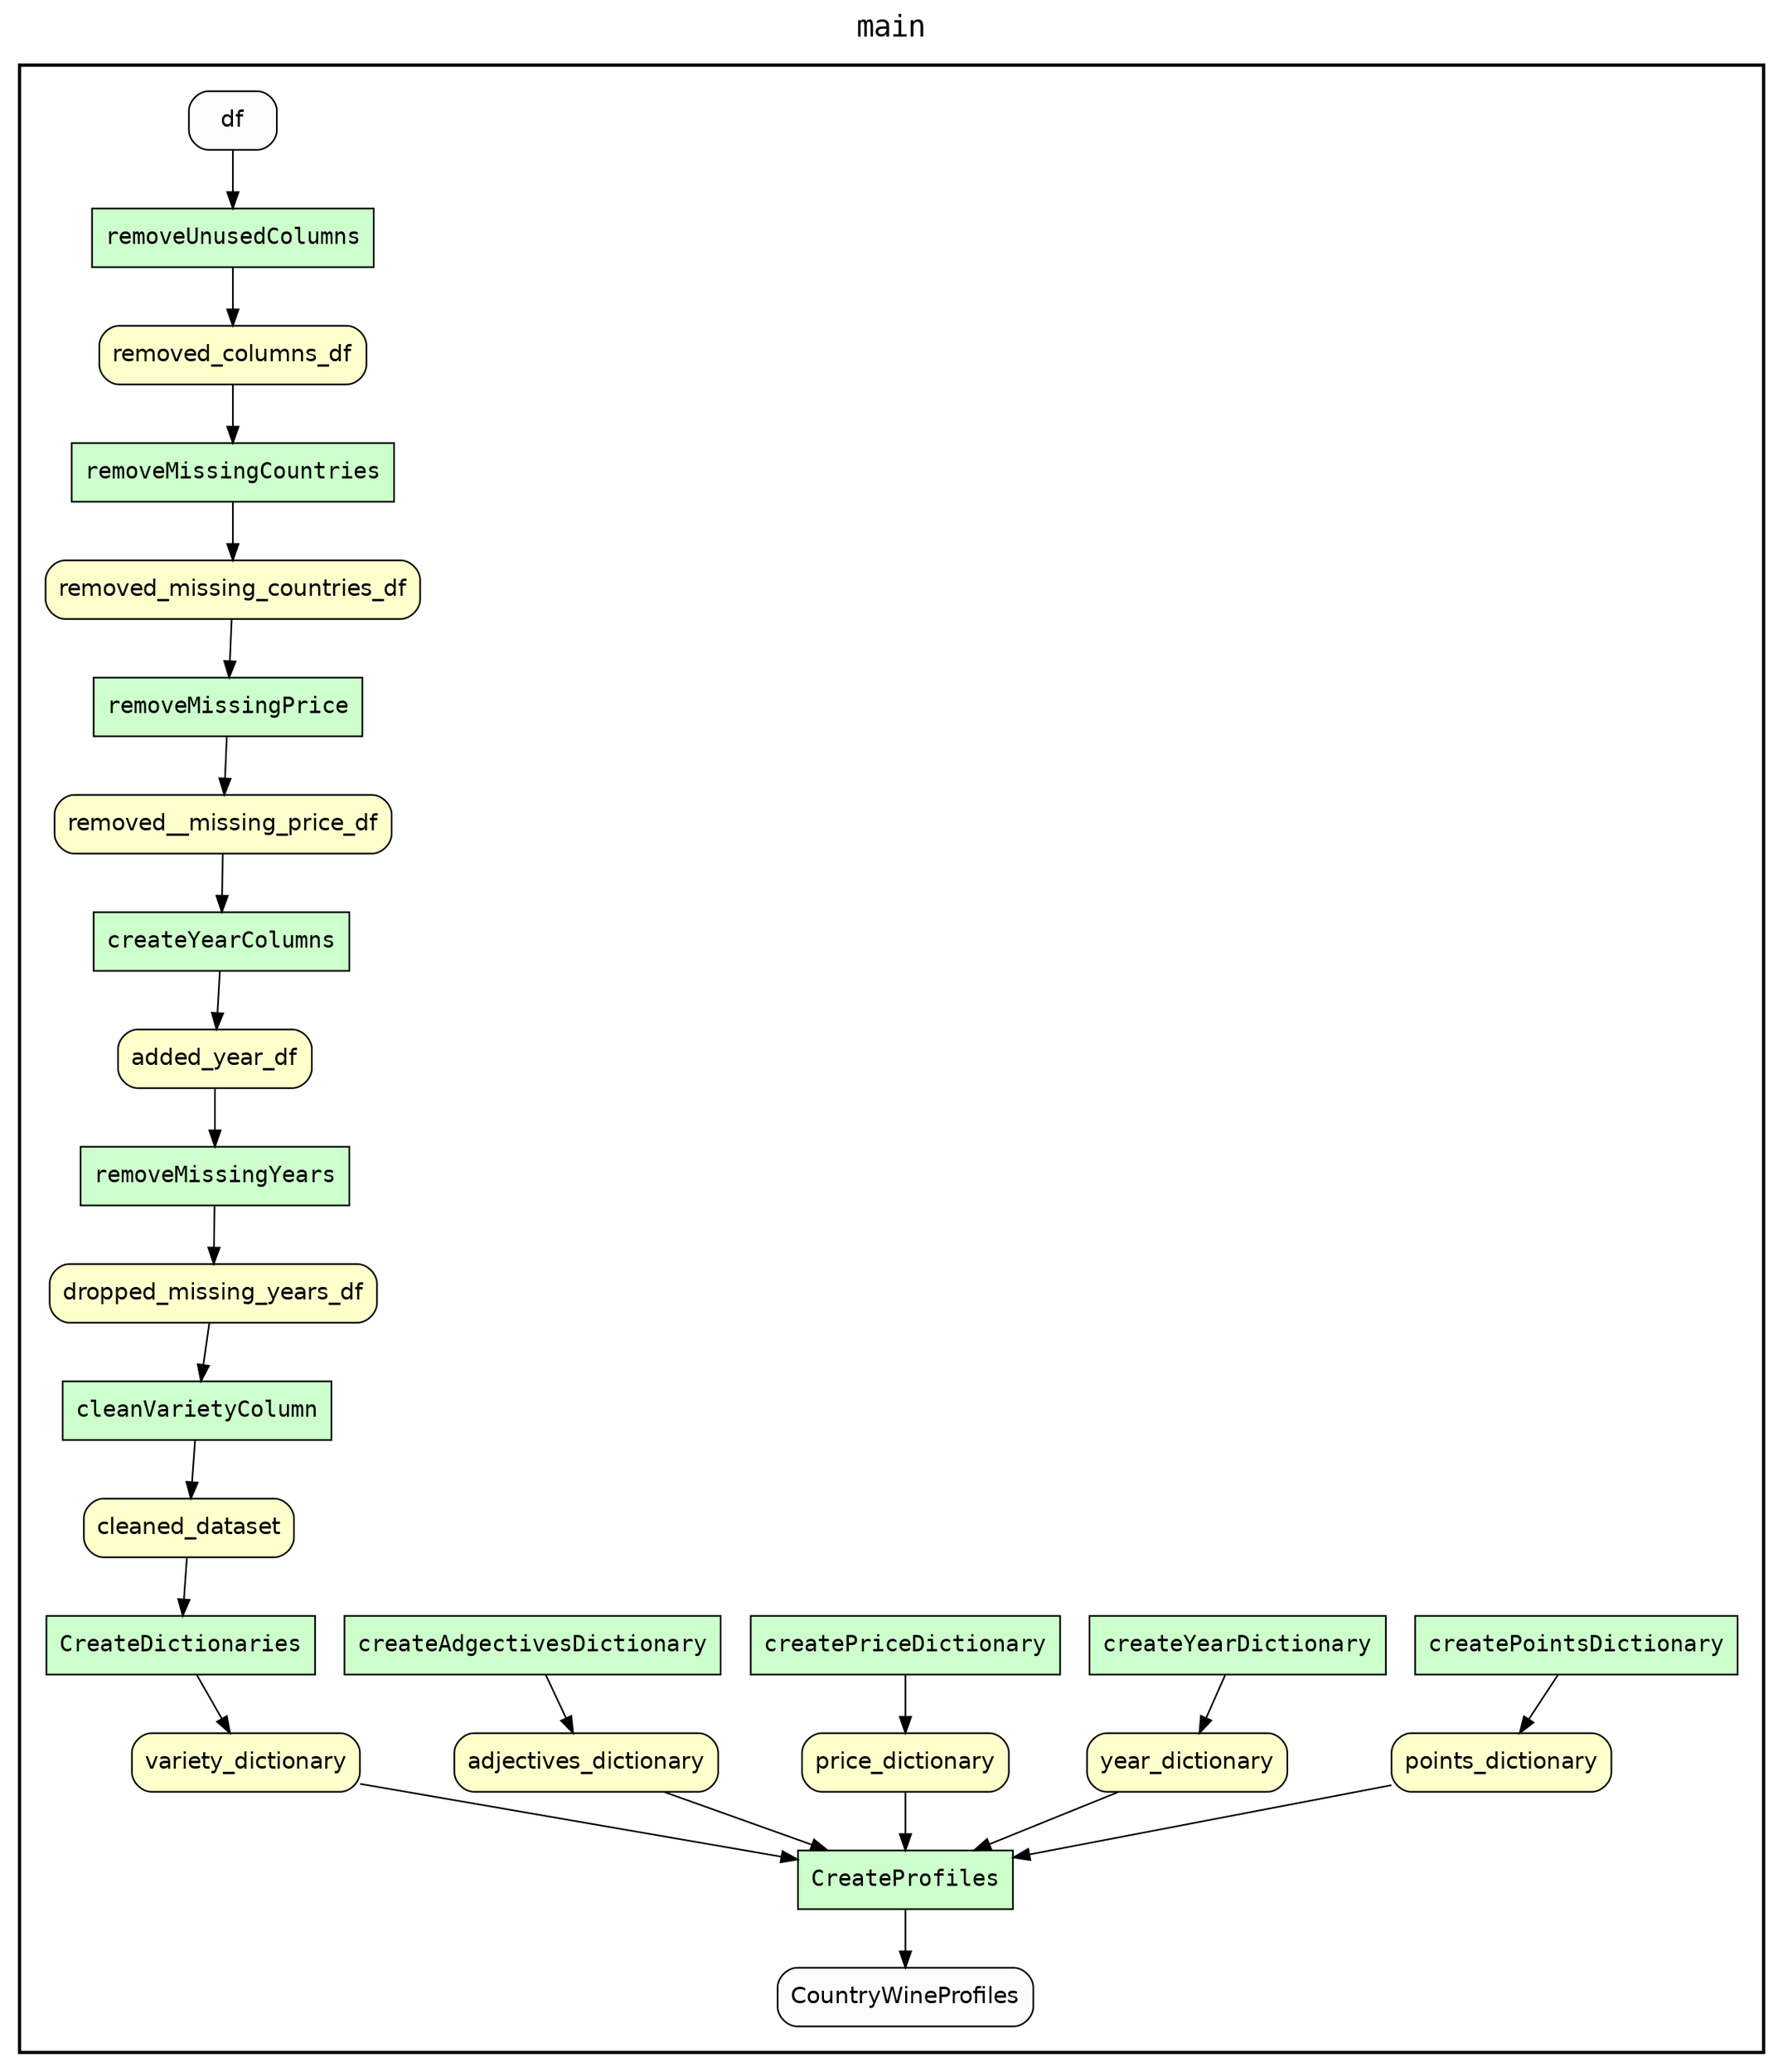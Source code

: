 digraph Workflow {
rankdir=TB
fontname=Courier; fontsize=18; labelloc=t
label=main
subgraph cluster_workflow_box_outer { label=""; color=black; penwidth=2
subgraph cluster_workflow_box_inner { label=""; color=white
node[shape=box style=filled fillcolor="#CCFFCC" peripheries=1 fontname=Courier]
removeUnusedColumns
removeMissingCountries
removeMissingPrice
createYearColumns
removeMissingYears
cleanVarietyColumn
CreateDictionaries
createPointsDictionary
createYearDictionary
createPriceDictionary
createAdgectivesDictionary
CreateProfiles
node[shape=box style="rounded,filled" fillcolor="#FFFFCC" peripheries=1 fontname=Helvetica]
removed_columns_df
removed_missing_countries_df
removed__missing_price_df
added_year_df
dropped_missing_years_df
cleaned_dataset
variety_dictionary
points_dictionary
year_dictionary
price_dictionary
adjectives_dictionary
node[shape=box style="rounded,filled" fillcolor="#FCFCFC" peripheries=1 fontname=Helvetica]
removeUnusedColumns -> removed_columns_df
df -> removeUnusedColumns
removeMissingCountries -> removed_missing_countries_df
removed_columns_df -> removeMissingCountries
removeMissingPrice -> removed__missing_price_df
removed_missing_countries_df -> removeMissingPrice
createYearColumns -> added_year_df
removed__missing_price_df -> createYearColumns
removeMissingYears -> dropped_missing_years_df
added_year_df -> removeMissingYears
cleanVarietyColumn -> cleaned_dataset
dropped_missing_years_df -> cleanVarietyColumn
CreateDictionaries -> variety_dictionary
cleaned_dataset -> CreateDictionaries
createPointsDictionary -> points_dictionary
createYearDictionary -> year_dictionary
createPriceDictionary -> price_dictionary
createAdgectivesDictionary -> adjectives_dictionary
CreateProfiles -> CountryWineProfiles
variety_dictionary -> CreateProfiles
points_dictionary -> CreateProfiles
year_dictionary -> CreateProfiles
price_dictionary -> CreateProfiles
adjectives_dictionary -> CreateProfiles
}}
}
